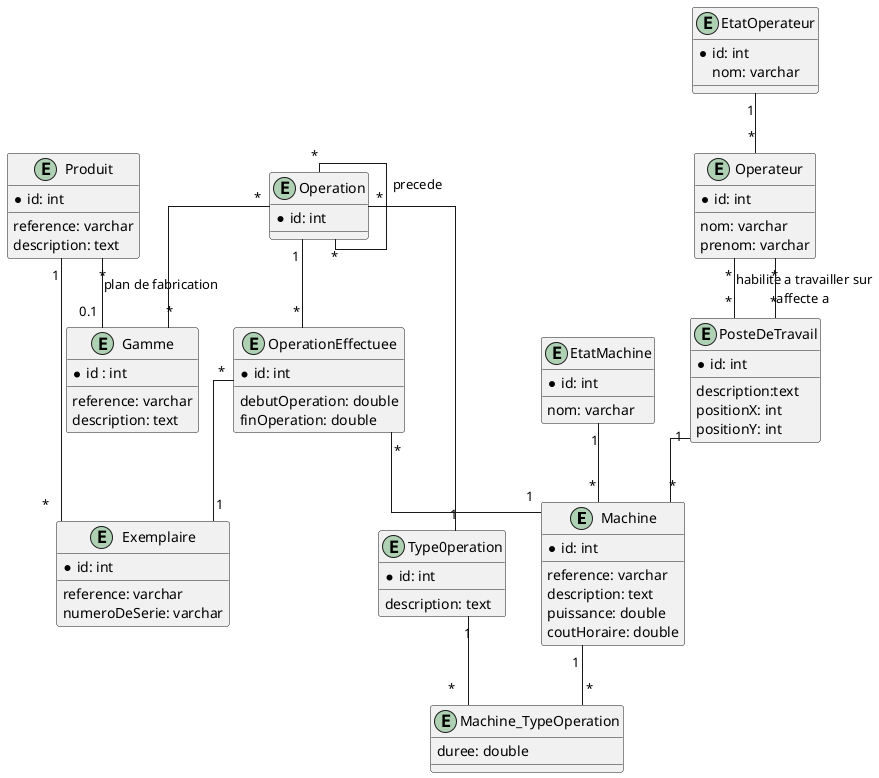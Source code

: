 @startuml

'Rectilinear layout :
skinparam linetype ortho

entity Machine {
* id: int
___
reference: varchar
description: text
puissance: double
coutHoraire: double
}

entity Type0peration{
* id: int
___
description: text
}

entity Produit {
* id: int
___
reference: varchar
description: text
}

entity Machine_TypeOperation {
duree: double
}

Machine "1" -- "*" Machine_TypeOperation
Type0peration "1" -- "*" Machine_TypeOperation

entity Gamme {
* id : int
___
reference: varchar
description: text
}

Produit "*" -- "0.1" Gamme : plan de fabrication

entity Operation {
* id: int
}

Operation "*" -- "1" Type0peration
Operation "*" -- "*" Gamme

Operation "*" -- "*" Operation : precede

entity Exemplaire {
* id: int
___
reference: varchar
numeroDeSerie: varchar
}

Produit "1" -- "*" Exemplaire

entity OperationEffectuee {
* id: int
___
debutOperation: double
finOperation: double
}

Operation "1" -- "*" OperationEffectuee
OperationEffectuee "*" -- "1" Machine
OperationEffectuee "*" -- "1" Exemplaire

entity PosteDeTravail {
*id: int
___
description:text
positionX: int
positionY: int
}

entity Operateur {
* id: int
___
nom: varchar
prenom: varchar
}

Operateur "*" -- "*" PosteDeTravail: habilite a travailler sur
Operateur "*" -- "*" PosteDeTravail: affecte a

PosteDeTravail "1" -- "*" Machine

entity EtatMachine {
* id: int
___
nom: varchar
}

EtatMachine "1" -- "*" Machine

entity EtatOperateur {
* id: int
nom: varchar
}

EtatOperateur "1" -- "*" Operateur


@enduml